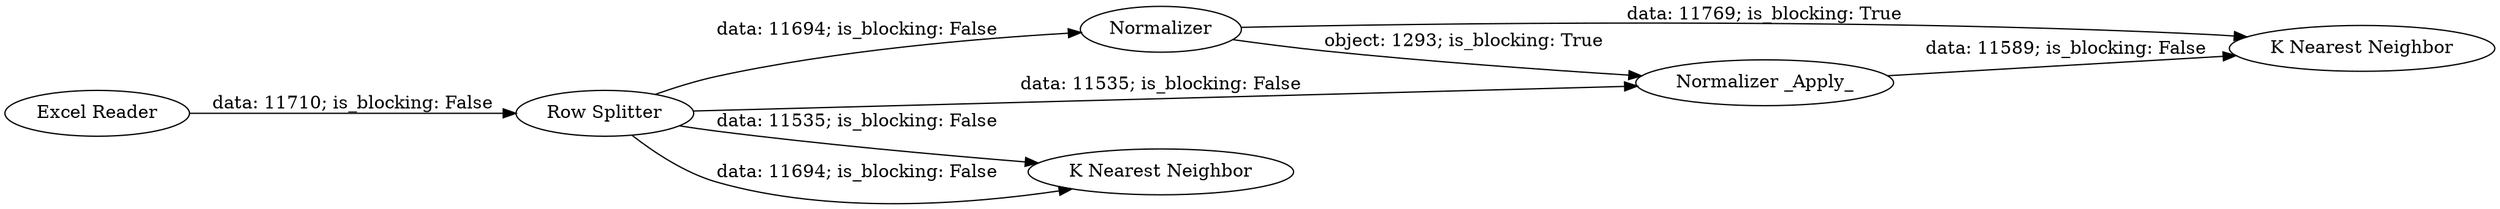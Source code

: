 digraph {
	"1430017136333805808_3" [label=Normalizer]
	"1430017136333805808_5" [label="Normalizer _Apply_"]
	"1430017136333805808_6" [label="K Nearest Neighbor"]
	"1430017136333805808_2" [label="Row Splitter"]
	"1430017136333805808_4" [label="K Nearest Neighbor"]
	"1430017136333805808_1" [label="Excel Reader"]
	"1430017136333805808_2" -> "1430017136333805808_3" [label="data: 11694; is_blocking: False"]
	"1430017136333805808_2" -> "1430017136333805808_4" [label="data: 11535; is_blocking: False"]
	"1430017136333805808_2" -> "1430017136333805808_5" [label="data: 11535; is_blocking: False"]
	"1430017136333805808_2" -> "1430017136333805808_4" [label="data: 11694; is_blocking: False"]
	"1430017136333805808_1" -> "1430017136333805808_2" [label="data: 11710; is_blocking: False"]
	"1430017136333805808_3" -> "1430017136333805808_6" [label="data: 11769; is_blocking: True"]
	"1430017136333805808_5" -> "1430017136333805808_6" [label="data: 11589; is_blocking: False"]
	"1430017136333805808_3" -> "1430017136333805808_5" [label="object: 1293; is_blocking: True"]
	rankdir=LR
}
